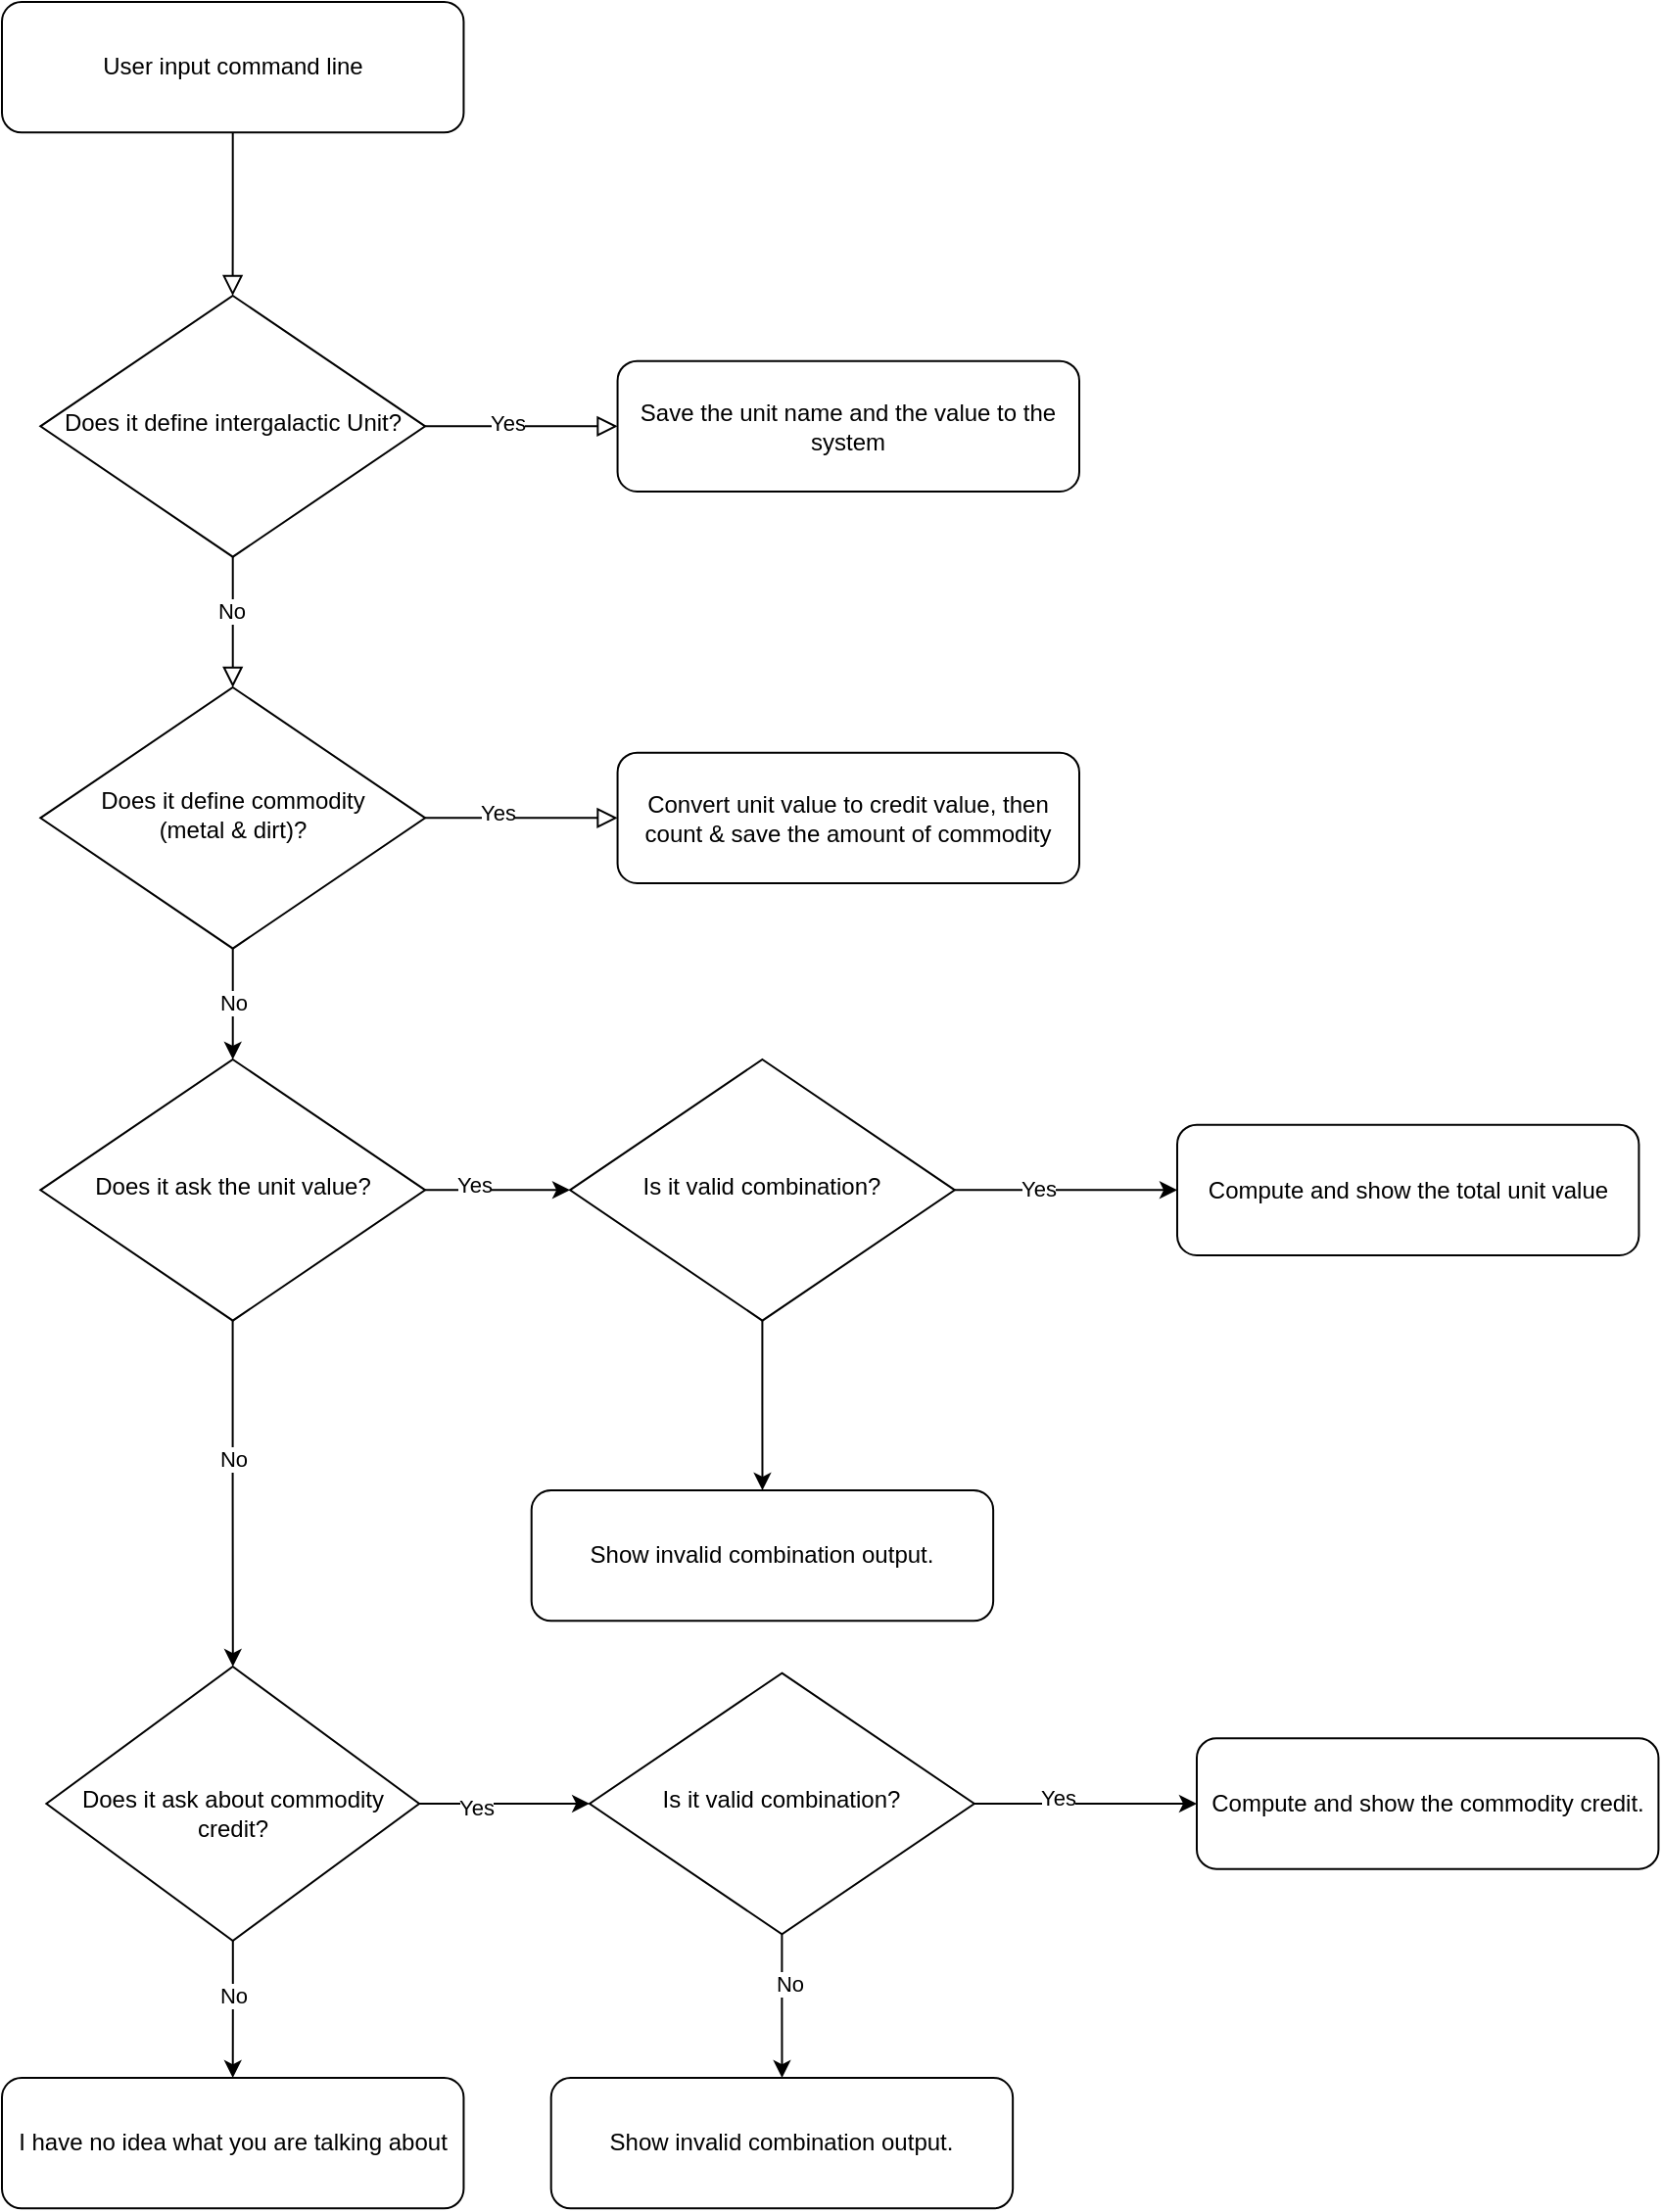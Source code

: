 <mxfile version="15.7.3" type="github">
  <diagram id="C5RBs43oDa-KdzZeNtuy" name="Page-1">
    <mxGraphModel dx="1146" dy="776" grid="1" gridSize="10" guides="1" tooltips="1" connect="1" arrows="1" fold="1" page="1" pageScale="1" pageWidth="827" pageHeight="1169" math="0" shadow="0">
      <root>
        <mxCell id="WIyWlLk6GJQsqaUBKTNV-0" />
        <mxCell id="WIyWlLk6GJQsqaUBKTNV-1" parent="WIyWlLk6GJQsqaUBKTNV-0" />
        <mxCell id="WIyWlLk6GJQsqaUBKTNV-11" value="I have no idea what you are talking about" style="rounded=1;whiteSpace=wrap;html=1;fontSize=12;glass=0;strokeWidth=1;shadow=0;" parent="WIyWlLk6GJQsqaUBKTNV-1" vertex="1">
          <mxGeometry x="80" y="1150.003" width="235.714" height="66.667" as="geometry" />
        </mxCell>
        <mxCell id="zDfbjjKnhDXczCq7eiXI-6" style="edgeStyle=orthogonalEdgeStyle;rounded=0;orthogonalLoop=1;jettySize=auto;html=1;" edge="1" parent="WIyWlLk6GJQsqaUBKTNV-1" source="zDfbjjKnhDXczCq7eiXI-3" target="WIyWlLk6GJQsqaUBKTNV-11">
          <mxGeometry relative="1" as="geometry" />
        </mxCell>
        <mxCell id="zDfbjjKnhDXczCq7eiXI-13" value="No" style="edgeLabel;html=1;align=center;verticalAlign=middle;resizable=0;points=[];" vertex="1" connectable="0" parent="zDfbjjKnhDXczCq7eiXI-6">
          <mxGeometry x="-0.201" relative="1" as="geometry">
            <mxPoint as="offset" />
          </mxGeometry>
        </mxCell>
        <mxCell id="zDfbjjKnhDXczCq7eiXI-34" value="" style="edgeStyle=orthogonalEdgeStyle;rounded=0;orthogonalLoop=1;jettySize=auto;html=1;" edge="1" parent="WIyWlLk6GJQsqaUBKTNV-1" source="zDfbjjKnhDXczCq7eiXI-3" target="zDfbjjKnhDXczCq7eiXI-30">
          <mxGeometry relative="1" as="geometry" />
        </mxCell>
        <mxCell id="zDfbjjKnhDXczCq7eiXI-43" value="Yes" style="edgeLabel;html=1;align=center;verticalAlign=middle;resizable=0;points=[];" vertex="1" connectable="0" parent="zDfbjjKnhDXczCq7eiXI-34">
          <mxGeometry x="-0.334" y="-2" relative="1" as="geometry">
            <mxPoint as="offset" />
          </mxGeometry>
        </mxCell>
        <mxCell id="zDfbjjKnhDXczCq7eiXI-3" value="&lt;br&gt;Does it ask about commodity credit?" style="rhombus;whiteSpace=wrap;html=1;shadow=0;fontFamily=Helvetica;fontSize=12;align=center;strokeWidth=1;spacing=6;spacingTop=-4;" vertex="1" parent="WIyWlLk6GJQsqaUBKTNV-1">
          <mxGeometry x="102.68" y="940" width="190.36" height="140" as="geometry" />
        </mxCell>
        <mxCell id="WIyWlLk6GJQsqaUBKTNV-3" value="User input command line" style="rounded=1;whiteSpace=wrap;html=1;fontSize=12;glass=0;strokeWidth=1;shadow=0;" parent="WIyWlLk6GJQsqaUBKTNV-1" vertex="1">
          <mxGeometry x="80" y="90" width="235.714" height="66.667" as="geometry" />
        </mxCell>
        <mxCell id="WIyWlLk6GJQsqaUBKTNV-6" value="Does it define intergalactic Unit?" style="rhombus;whiteSpace=wrap;html=1;shadow=0;fontFamily=Helvetica;fontSize=12;align=center;strokeWidth=1;spacing=6;spacingTop=-4;" parent="WIyWlLk6GJQsqaUBKTNV-1" vertex="1">
          <mxGeometry x="99.643" y="240" width="196.429" height="133.333" as="geometry" />
        </mxCell>
        <mxCell id="WIyWlLk6GJQsqaUBKTNV-2" value="" style="rounded=0;html=1;jettySize=auto;orthogonalLoop=1;fontSize=11;endArrow=block;endFill=0;endSize=8;strokeWidth=1;shadow=0;labelBackgroundColor=none;edgeStyle=orthogonalEdgeStyle;" parent="WIyWlLk6GJQsqaUBKTNV-1" source="WIyWlLk6GJQsqaUBKTNV-3" target="WIyWlLk6GJQsqaUBKTNV-6" edge="1">
          <mxGeometry x="80" y="90" as="geometry" />
        </mxCell>
        <mxCell id="WIyWlLk6GJQsqaUBKTNV-7" value="Save the unit name and the value to the system" style="rounded=1;whiteSpace=wrap;html=1;fontSize=12;glass=0;strokeWidth=1;shadow=0;" parent="WIyWlLk6GJQsqaUBKTNV-1" vertex="1">
          <mxGeometry x="394.286" y="273.333" width="235.714" height="66.667" as="geometry" />
        </mxCell>
        <mxCell id="WIyWlLk6GJQsqaUBKTNV-5" value="" style="edgeStyle=orthogonalEdgeStyle;rounded=0;html=1;jettySize=auto;orthogonalLoop=1;fontSize=11;endArrow=block;endFill=0;endSize=8;strokeWidth=1;shadow=0;labelBackgroundColor=none;" parent="WIyWlLk6GJQsqaUBKTNV-1" source="WIyWlLk6GJQsqaUBKTNV-6" target="WIyWlLk6GJQsqaUBKTNV-7" edge="1">
          <mxGeometry x="80" y="90" as="geometry">
            <mxPoint as="offset" />
          </mxGeometry>
        </mxCell>
        <mxCell id="zDfbjjKnhDXczCq7eiXI-10" value="Yes" style="edgeLabel;html=1;align=center;verticalAlign=middle;resizable=0;points=[];" vertex="1" connectable="0" parent="WIyWlLk6GJQsqaUBKTNV-5">
          <mxGeometry relative="1" as="geometry">
            <mxPoint x="-7" y="-2" as="offset" />
          </mxGeometry>
        </mxCell>
        <mxCell id="zDfbjjKnhDXczCq7eiXI-4" style="edgeStyle=orthogonalEdgeStyle;rounded=0;orthogonalLoop=1;jettySize=auto;html=1;" edge="1" parent="WIyWlLk6GJQsqaUBKTNV-1" source="WIyWlLk6GJQsqaUBKTNV-10" target="zDfbjjKnhDXczCq7eiXI-2">
          <mxGeometry relative="1" as="geometry" />
        </mxCell>
        <mxCell id="zDfbjjKnhDXczCq7eiXI-7" value="No" style="edgeLabel;html=1;align=center;verticalAlign=middle;resizable=0;points=[];" vertex="1" connectable="0" parent="zDfbjjKnhDXczCq7eiXI-4">
          <mxGeometry x="-0.024" relative="1" as="geometry">
            <mxPoint as="offset" />
          </mxGeometry>
        </mxCell>
        <mxCell id="WIyWlLk6GJQsqaUBKTNV-10" value="Does it define commodity&lt;br&gt;(metal &amp;amp; dirt)?" style="rhombus;whiteSpace=wrap;html=1;shadow=0;fontFamily=Helvetica;fontSize=12;align=center;strokeWidth=1;spacing=6;spacingTop=-4;" parent="WIyWlLk6GJQsqaUBKTNV-1" vertex="1">
          <mxGeometry x="99.643" y="440" width="196.429" height="133.333" as="geometry" />
        </mxCell>
        <mxCell id="WIyWlLk6GJQsqaUBKTNV-4" value="" style="rounded=0;html=1;jettySize=auto;orthogonalLoop=1;fontSize=11;endArrow=block;endFill=0;endSize=8;strokeWidth=1;shadow=0;labelBackgroundColor=none;edgeStyle=orthogonalEdgeStyle;" parent="WIyWlLk6GJQsqaUBKTNV-1" source="WIyWlLk6GJQsqaUBKTNV-6" target="WIyWlLk6GJQsqaUBKTNV-10" edge="1">
          <mxGeometry x="80" y="90" as="geometry">
            <mxPoint as="offset" />
          </mxGeometry>
        </mxCell>
        <mxCell id="zDfbjjKnhDXczCq7eiXI-9" value="No" style="edgeLabel;html=1;align=center;verticalAlign=middle;resizable=0;points=[];" vertex="1" connectable="0" parent="WIyWlLk6GJQsqaUBKTNV-4">
          <mxGeometry relative="1" as="geometry">
            <mxPoint x="-1" y="-6" as="offset" />
          </mxGeometry>
        </mxCell>
        <mxCell id="WIyWlLk6GJQsqaUBKTNV-12" value="Convert unit value to credit value, then count &amp;amp; save the amount of commodity" style="rounded=1;whiteSpace=wrap;html=1;fontSize=12;glass=0;strokeWidth=1;shadow=0;" parent="WIyWlLk6GJQsqaUBKTNV-1" vertex="1">
          <mxGeometry x="394.286" y="473.333" width="235.714" height="66.667" as="geometry" />
        </mxCell>
        <mxCell id="WIyWlLk6GJQsqaUBKTNV-9" value="" style="edgeStyle=orthogonalEdgeStyle;rounded=0;html=1;jettySize=auto;orthogonalLoop=1;fontSize=11;endArrow=block;endFill=0;endSize=8;strokeWidth=1;shadow=0;labelBackgroundColor=none;" parent="WIyWlLk6GJQsqaUBKTNV-1" source="WIyWlLk6GJQsqaUBKTNV-10" target="WIyWlLk6GJQsqaUBKTNV-12" edge="1">
          <mxGeometry x="80" y="90" as="geometry">
            <mxPoint as="offset" />
          </mxGeometry>
        </mxCell>
        <mxCell id="zDfbjjKnhDXczCq7eiXI-11" value="Yes" style="edgeLabel;html=1;align=center;verticalAlign=middle;resizable=0;points=[];" vertex="1" connectable="0" parent="WIyWlLk6GJQsqaUBKTNV-9">
          <mxGeometry relative="1" as="geometry">
            <mxPoint x="-12" y="-3" as="offset" />
          </mxGeometry>
        </mxCell>
        <mxCell id="zDfbjjKnhDXczCq7eiXI-5" style="edgeStyle=orthogonalEdgeStyle;rounded=0;orthogonalLoop=1;jettySize=auto;html=1;" edge="1" parent="WIyWlLk6GJQsqaUBKTNV-1" source="zDfbjjKnhDXczCq7eiXI-2" target="zDfbjjKnhDXczCq7eiXI-3">
          <mxGeometry relative="1" as="geometry" />
        </mxCell>
        <mxCell id="zDfbjjKnhDXczCq7eiXI-8" value="No" style="edgeLabel;html=1;align=center;verticalAlign=middle;resizable=0;points=[];" vertex="1" connectable="0" parent="zDfbjjKnhDXczCq7eiXI-5">
          <mxGeometry x="-0.2" relative="1" as="geometry">
            <mxPoint as="offset" />
          </mxGeometry>
        </mxCell>
        <mxCell id="zDfbjjKnhDXczCq7eiXI-24" style="edgeStyle=orthogonalEdgeStyle;rounded=0;orthogonalLoop=1;jettySize=auto;html=1;entryX=0;entryY=0.5;entryDx=0;entryDy=0;" edge="1" parent="WIyWlLk6GJQsqaUBKTNV-1" source="zDfbjjKnhDXczCq7eiXI-2" target="zDfbjjKnhDXczCq7eiXI-22">
          <mxGeometry relative="1" as="geometry" />
        </mxCell>
        <mxCell id="zDfbjjKnhDXczCq7eiXI-28" value="Yes" style="edgeLabel;html=1;align=center;verticalAlign=middle;resizable=0;points=[];" vertex="1" connectable="0" parent="zDfbjjKnhDXczCq7eiXI-24">
          <mxGeometry x="-0.325" y="3" relative="1" as="geometry">
            <mxPoint as="offset" />
          </mxGeometry>
        </mxCell>
        <mxCell id="zDfbjjKnhDXczCq7eiXI-2" value="Does it ask the unit value?" style="rhombus;whiteSpace=wrap;html=1;shadow=0;fontFamily=Helvetica;fontSize=12;align=center;strokeWidth=1;spacing=6;spacingTop=-4;" vertex="1" parent="WIyWlLk6GJQsqaUBKTNV-1">
          <mxGeometry x="99.643" y="630" width="196.429" height="133.333" as="geometry" />
        </mxCell>
        <mxCell id="zDfbjjKnhDXczCq7eiXI-15" value="Compute and show the total unit value" style="rounded=1;whiteSpace=wrap;html=1;fontSize=12;glass=0;strokeWidth=1;shadow=0;" vertex="1" parent="WIyWlLk6GJQsqaUBKTNV-1">
          <mxGeometry x="679.996" y="663.333" width="235.714" height="66.667" as="geometry" />
        </mxCell>
        <mxCell id="zDfbjjKnhDXczCq7eiXI-18" value="Compute and show the commodity credit." style="rounded=1;whiteSpace=wrap;html=1;fontSize=12;glass=0;strokeWidth=1;shadow=0;" vertex="1" parent="WIyWlLk6GJQsqaUBKTNV-1">
          <mxGeometry x="689.996" y="976.663" width="235.714" height="66.667" as="geometry" />
        </mxCell>
        <mxCell id="zDfbjjKnhDXczCq7eiXI-23" style="edgeStyle=orthogonalEdgeStyle;rounded=0;orthogonalLoop=1;jettySize=auto;html=1;entryX=0;entryY=0.5;entryDx=0;entryDy=0;" edge="1" parent="WIyWlLk6GJQsqaUBKTNV-1" source="zDfbjjKnhDXczCq7eiXI-22" target="zDfbjjKnhDXczCq7eiXI-15">
          <mxGeometry relative="1" as="geometry" />
        </mxCell>
        <mxCell id="zDfbjjKnhDXczCq7eiXI-29" value="Yes" style="edgeLabel;html=1;align=center;verticalAlign=middle;resizable=0;points=[];" vertex="1" connectable="0" parent="zDfbjjKnhDXczCq7eiXI-23">
          <mxGeometry x="-0.25" y="1" relative="1" as="geometry">
            <mxPoint as="offset" />
          </mxGeometry>
        </mxCell>
        <mxCell id="zDfbjjKnhDXczCq7eiXI-38" value="" style="edgeStyle=orthogonalEdgeStyle;rounded=0;orthogonalLoop=1;jettySize=auto;html=1;" edge="1" parent="WIyWlLk6GJQsqaUBKTNV-1" source="zDfbjjKnhDXczCq7eiXI-22" target="zDfbjjKnhDXczCq7eiXI-35">
          <mxGeometry relative="1" as="geometry" />
        </mxCell>
        <mxCell id="zDfbjjKnhDXczCq7eiXI-22" value="Is it valid combination?" style="rhombus;whiteSpace=wrap;html=1;shadow=0;fontFamily=Helvetica;fontSize=12;align=center;strokeWidth=1;spacing=6;spacingTop=-4;" vertex="1" parent="WIyWlLk6GJQsqaUBKTNV-1">
          <mxGeometry x="370.003" y="630" width="196.429" height="133.333" as="geometry" />
        </mxCell>
        <mxCell id="zDfbjjKnhDXczCq7eiXI-32" style="edgeStyle=orthogonalEdgeStyle;rounded=0;orthogonalLoop=1;jettySize=auto;html=1;entryX=0;entryY=0.5;entryDx=0;entryDy=0;" edge="1" parent="WIyWlLk6GJQsqaUBKTNV-1" source="zDfbjjKnhDXczCq7eiXI-30" target="zDfbjjKnhDXczCq7eiXI-18">
          <mxGeometry relative="1" as="geometry" />
        </mxCell>
        <mxCell id="zDfbjjKnhDXczCq7eiXI-42" value="Yes" style="edgeLabel;html=1;align=center;verticalAlign=middle;resizable=0;points=[];" vertex="1" connectable="0" parent="zDfbjjKnhDXczCq7eiXI-32">
          <mxGeometry x="-0.25" y="3" relative="1" as="geometry">
            <mxPoint as="offset" />
          </mxGeometry>
        </mxCell>
        <mxCell id="zDfbjjKnhDXczCq7eiXI-40" value="" style="edgeStyle=orthogonalEdgeStyle;rounded=0;orthogonalLoop=1;jettySize=auto;html=1;" edge="1" parent="WIyWlLk6GJQsqaUBKTNV-1" source="zDfbjjKnhDXczCq7eiXI-30" target="zDfbjjKnhDXczCq7eiXI-39">
          <mxGeometry relative="1" as="geometry" />
        </mxCell>
        <mxCell id="zDfbjjKnhDXczCq7eiXI-41" value="No" style="edgeLabel;html=1;align=center;verticalAlign=middle;resizable=0;points=[];" vertex="1" connectable="0" parent="zDfbjjKnhDXczCq7eiXI-40">
          <mxGeometry x="-0.31" y="4" relative="1" as="geometry">
            <mxPoint as="offset" />
          </mxGeometry>
        </mxCell>
        <mxCell id="zDfbjjKnhDXczCq7eiXI-30" value="Is it valid combination?" style="rhombus;whiteSpace=wrap;html=1;shadow=0;fontFamily=Helvetica;fontSize=12;align=center;strokeWidth=1;spacing=6;spacingTop=-4;" vertex="1" parent="WIyWlLk6GJQsqaUBKTNV-1">
          <mxGeometry x="380.003" y="943.33" width="196.429" height="133.333" as="geometry" />
        </mxCell>
        <mxCell id="zDfbjjKnhDXczCq7eiXI-35" value="Show invalid combination output." style="rounded=1;whiteSpace=wrap;html=1;fontSize=12;glass=0;strokeWidth=1;shadow=0;" vertex="1" parent="WIyWlLk6GJQsqaUBKTNV-1">
          <mxGeometry x="350.356" y="850.003" width="235.714" height="66.667" as="geometry" />
        </mxCell>
        <mxCell id="zDfbjjKnhDXczCq7eiXI-39" value="Show invalid combination output." style="rounded=1;whiteSpace=wrap;html=1;fontSize=12;glass=0;strokeWidth=1;shadow=0;" vertex="1" parent="WIyWlLk6GJQsqaUBKTNV-1">
          <mxGeometry x="360.356" y="1150.003" width="235.714" height="66.667" as="geometry" />
        </mxCell>
      </root>
    </mxGraphModel>
  </diagram>
</mxfile>
